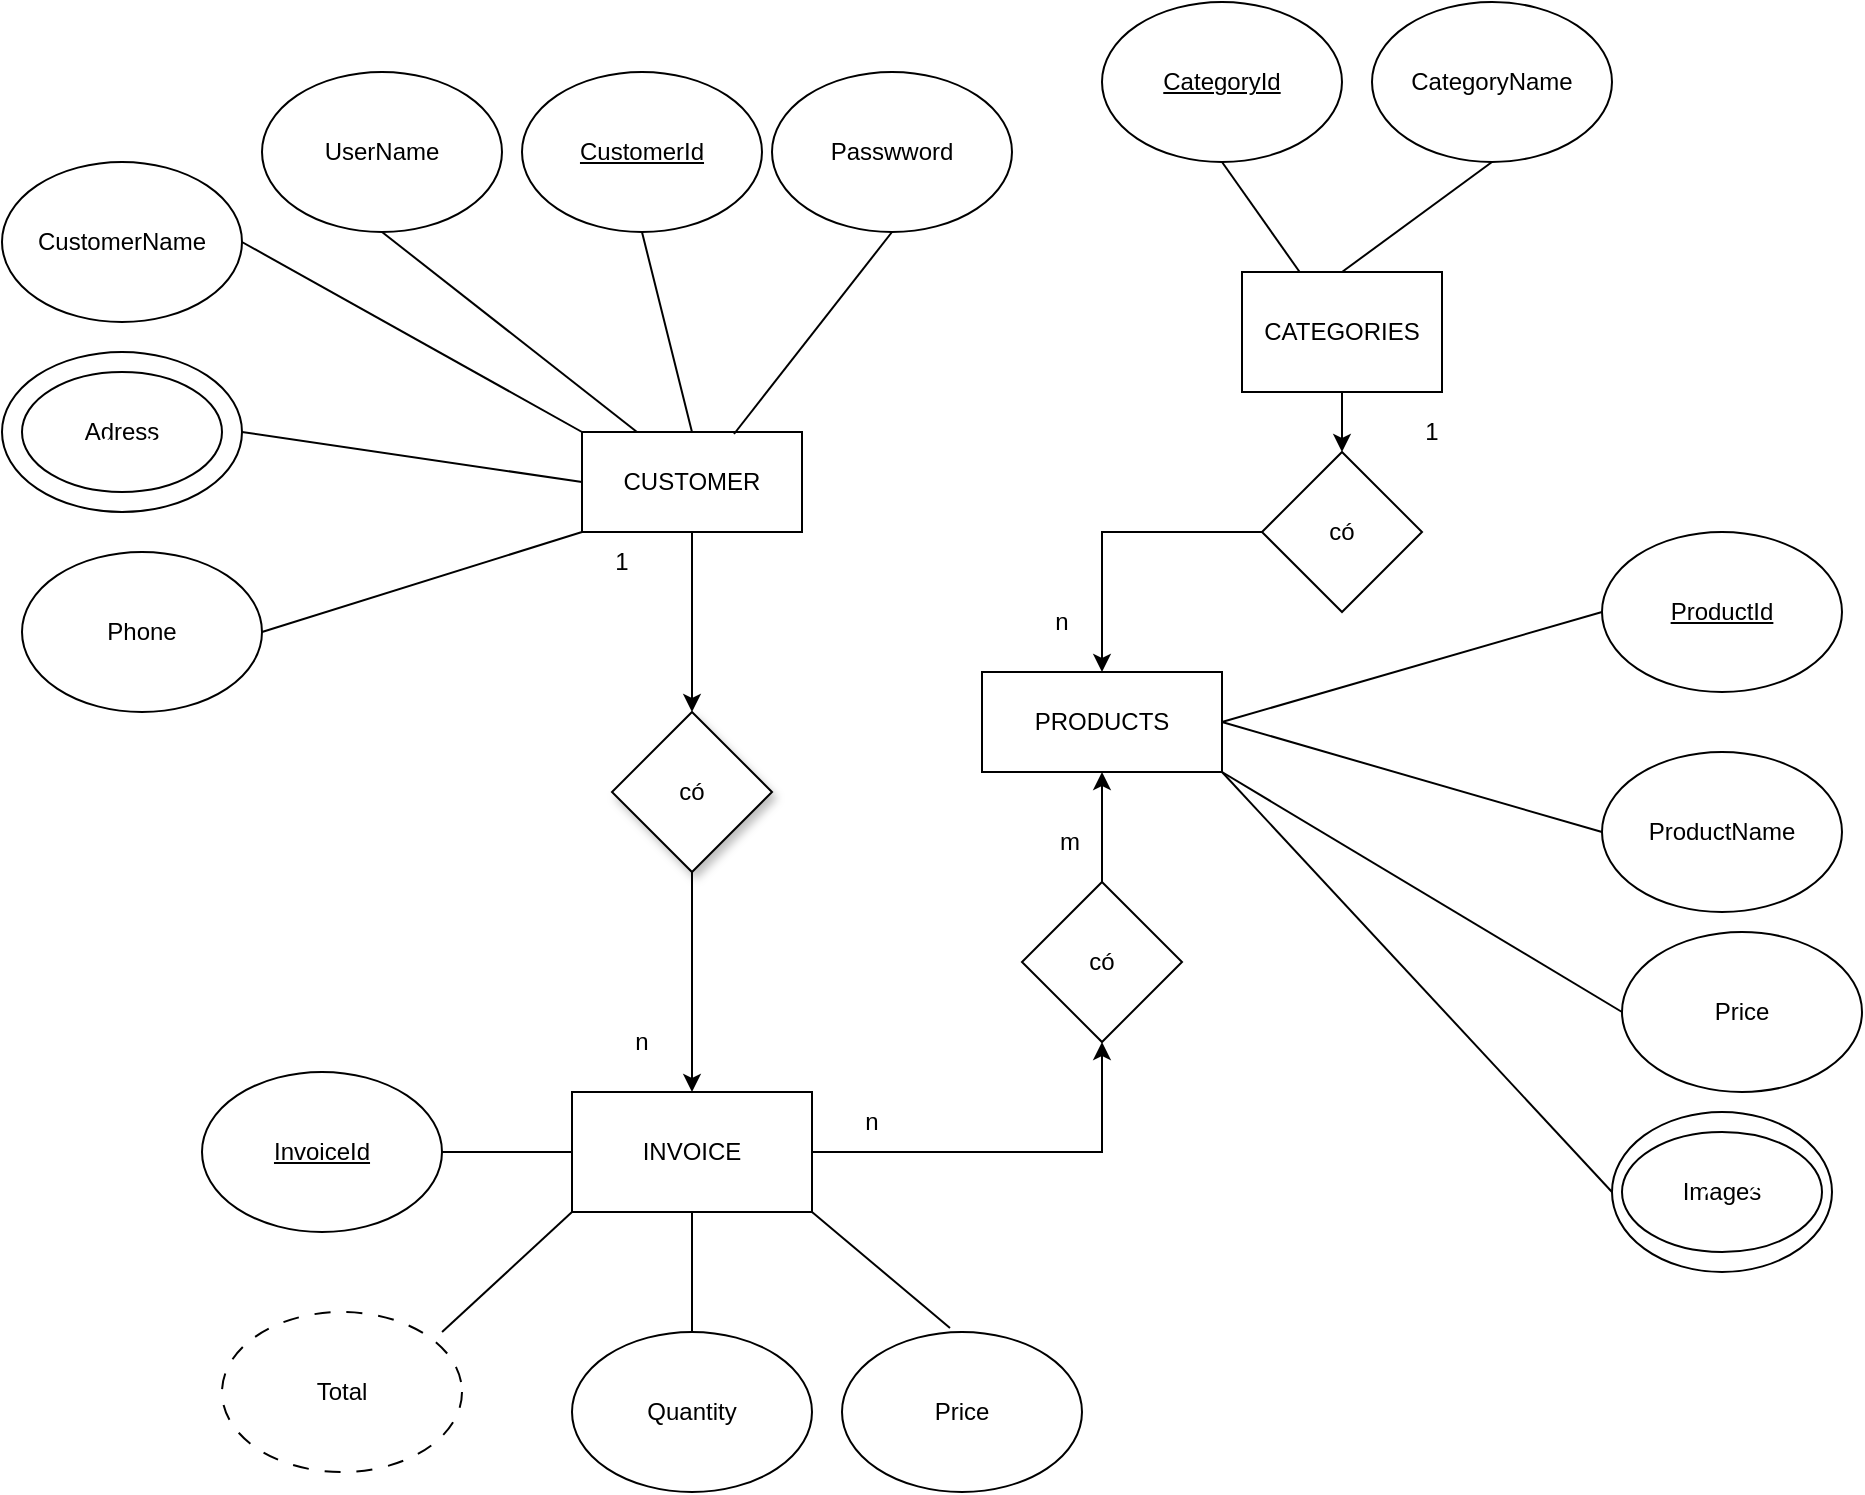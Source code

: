 <mxfile version="22.1.2" type="device">
  <diagram name="Trang-1" id="splUMwJuOFHp2EAEwMND">
    <mxGraphModel dx="2245" dy="828" grid="1" gridSize="10" guides="1" tooltips="1" connect="1" arrows="1" fold="1" page="1" pageScale="1" pageWidth="827" pageHeight="1169" math="0" shadow="0">
      <root>
        <mxCell id="0" />
        <mxCell id="1" parent="0" />
        <mxCell id="CFMdsRPeq7svoPCFi0C5-110" style="edgeStyle=orthogonalEdgeStyle;rounded=0;orthogonalLoop=1;jettySize=auto;html=1;fontFamily=Helvetica;fontSize=12;fontColor=default;entryX=0.5;entryY=0;entryDx=0;entryDy=0;" parent="1" source="CFMdsRPeq7svoPCFi0C5-2" target="CFMdsRPeq7svoPCFi0C5-105" edge="1">
          <mxGeometry relative="1" as="geometry">
            <mxPoint x="240" y="460" as="targetPoint" />
          </mxGeometry>
        </mxCell>
        <mxCell id="CFMdsRPeq7svoPCFi0C5-2" value="CUSTOMER" style="rounded=0;whiteSpace=wrap;html=1;" parent="1" vertex="1">
          <mxGeometry x="170" y="360" width="110" height="50" as="geometry" />
        </mxCell>
        <mxCell id="CFMdsRPeq7svoPCFi0C5-4" value="PRODUCTS" style="rounded=0;whiteSpace=wrap;html=1;" parent="1" vertex="1">
          <mxGeometry x="370" y="480" width="120" height="50" as="geometry" />
        </mxCell>
        <mxCell id="CFMdsRPeq7svoPCFi0C5-57" style="edgeStyle=orthogonalEdgeStyle;rounded=0;orthogonalLoop=1;jettySize=auto;html=1;entryX=0.5;entryY=0;entryDx=0;entryDy=0;" parent="1" source="CFMdsRPeq7svoPCFi0C5-6" target="CFMdsRPeq7svoPCFi0C5-51" edge="1">
          <mxGeometry relative="1" as="geometry" />
        </mxCell>
        <mxCell id="CFMdsRPeq7svoPCFi0C5-6" value="CATEGORIES" style="rounded=0;whiteSpace=wrap;html=1;" parent="1" vertex="1">
          <mxGeometry x="500" y="280" width="100" height="60" as="geometry" />
        </mxCell>
        <mxCell id="sJ6PYcdcH00J8rDGcH4S-1" style="edgeStyle=orthogonalEdgeStyle;rounded=0;orthogonalLoop=1;jettySize=auto;html=1;entryX=0.5;entryY=1;entryDx=0;entryDy=0;" parent="1" source="CFMdsRPeq7svoPCFi0C5-7" target="CFMdsRPeq7svoPCFi0C5-81" edge="1">
          <mxGeometry relative="1" as="geometry" />
        </mxCell>
        <mxCell id="CFMdsRPeq7svoPCFi0C5-7" value="INVOICE" style="rounded=0;whiteSpace=wrap;html=1;" parent="1" vertex="1">
          <mxGeometry x="165" y="690" width="120" height="60" as="geometry" />
        </mxCell>
        <mxCell id="CFMdsRPeq7svoPCFi0C5-10" value="&lt;u&gt;CustomerId&lt;/u&gt;" style="ellipse;whiteSpace=wrap;html=1;" parent="1" vertex="1">
          <mxGeometry x="140" y="180" width="120" height="80" as="geometry" />
        </mxCell>
        <mxCell id="CFMdsRPeq7svoPCFi0C5-11" value="CustomerName" style="ellipse;whiteSpace=wrap;html=1;" parent="1" vertex="1">
          <mxGeometry x="-120" y="225" width="120" height="80" as="geometry" />
        </mxCell>
        <mxCell id="CFMdsRPeq7svoPCFi0C5-14" value="UserName" style="ellipse;whiteSpace=wrap;html=1;" parent="1" vertex="1">
          <mxGeometry x="10" y="180" width="120" height="80" as="geometry" />
        </mxCell>
        <mxCell id="CFMdsRPeq7svoPCFi0C5-16" value="Passwword" style="ellipse;whiteSpace=wrap;html=1;" parent="1" vertex="1">
          <mxGeometry x="265" y="180" width="120" height="80" as="geometry" />
        </mxCell>
        <mxCell id="CFMdsRPeq7svoPCFi0C5-17" value="&lt;u&gt;CategoryId&lt;/u&gt;" style="ellipse;whiteSpace=wrap;html=1;" parent="1" vertex="1">
          <mxGeometry x="430" y="145" width="120" height="80" as="geometry" />
        </mxCell>
        <mxCell id="CFMdsRPeq7svoPCFi0C5-26" value="CategoryName" style="ellipse;whiteSpace=wrap;html=1;" parent="1" vertex="1">
          <mxGeometry x="565" y="145" width="120" height="80" as="geometry" />
        </mxCell>
        <mxCell id="CFMdsRPeq7svoPCFi0C5-29" value="&lt;u&gt;ProductId&lt;/u&gt;" style="ellipse;whiteSpace=wrap;html=1;" parent="1" vertex="1">
          <mxGeometry x="680" y="410" width="120" height="80" as="geometry" />
        </mxCell>
        <mxCell id="CFMdsRPeq7svoPCFi0C5-31" value="ProductName" style="ellipse;whiteSpace=wrap;html=1;" parent="1" vertex="1">
          <mxGeometry x="680" y="520" width="120" height="80" as="geometry" />
        </mxCell>
        <mxCell id="CFMdsRPeq7svoPCFi0C5-36" value="&lt;u&gt;InvoiceId&lt;/u&gt;" style="ellipse;whiteSpace=wrap;html=1;" parent="1" vertex="1">
          <mxGeometry x="-20" y="680" width="120" height="80" as="geometry" />
        </mxCell>
        <mxCell id="CFMdsRPeq7svoPCFi0C5-95" style="edgeStyle=orthogonalEdgeStyle;rounded=0;orthogonalLoop=1;jettySize=auto;html=1;entryX=0.5;entryY=0;entryDx=0;entryDy=0;fontFamily=Helvetica;fontSize=12;fontColor=default;" parent="1" source="CFMdsRPeq7svoPCFi0C5-51" target="CFMdsRPeq7svoPCFi0C5-4" edge="1">
          <mxGeometry relative="1" as="geometry" />
        </mxCell>
        <mxCell id="CFMdsRPeq7svoPCFi0C5-51" value="có" style="rhombus;whiteSpace=wrap;html=1;" parent="1" vertex="1">
          <mxGeometry x="510" y="370" width="80" height="80" as="geometry" />
        </mxCell>
        <mxCell id="CFMdsRPeq7svoPCFi0C5-72" value="Price" style="ellipse;whiteSpace=wrap;html=1;" parent="1" vertex="1">
          <mxGeometry x="690" y="610" width="120" height="80" as="geometry" />
        </mxCell>
        <mxCell id="CFMdsRPeq7svoPCFi0C5-73" value="Images" style="ellipse;whiteSpace=wrap;html=1;shadow=0;strokeWidth=1;" parent="1" vertex="1">
          <mxGeometry x="685" y="700" width="110" height="80" as="geometry" />
        </mxCell>
        <mxCell id="CFMdsRPeq7svoPCFi0C5-74" value="Adress" style="ellipse;whiteSpace=wrap;html=1;shadow=0;strokeColor=default;strokeWidth=1;" parent="1" vertex="1">
          <mxGeometry x="-120" y="320" width="120" height="80" as="geometry" />
        </mxCell>
        <mxCell id="CFMdsRPeq7svoPCFi0C5-76" value="Phone" style="ellipse;whiteSpace=wrap;html=1;" parent="1" vertex="1">
          <mxGeometry x="-110" y="420" width="120" height="80" as="geometry" />
        </mxCell>
        <mxCell id="ZjO6ctdq-8cF6byY4tYr-6" style="edgeStyle=orthogonalEdgeStyle;rounded=0;orthogonalLoop=1;jettySize=auto;html=1;entryX=0.5;entryY=1;entryDx=0;entryDy=0;" edge="1" parent="1" source="CFMdsRPeq7svoPCFi0C5-81" target="CFMdsRPeq7svoPCFi0C5-4">
          <mxGeometry relative="1" as="geometry" />
        </mxCell>
        <mxCell id="CFMdsRPeq7svoPCFi0C5-81" value="có" style="rhombus;whiteSpace=wrap;html=1;" parent="1" vertex="1">
          <mxGeometry x="390" y="585" width="80" height="80" as="geometry" />
        </mxCell>
        <mxCell id="CFMdsRPeq7svoPCFi0C5-87" value="Quantity" style="ellipse;whiteSpace=wrap;html=1;" parent="1" vertex="1">
          <mxGeometry x="165" y="810" width="120" height="80" as="geometry" />
        </mxCell>
        <mxCell id="CFMdsRPeq7svoPCFi0C5-89" value="Price" style="ellipse;whiteSpace=wrap;html=1;" parent="1" vertex="1">
          <mxGeometry x="300" y="810" width="120" height="80" as="geometry" />
        </mxCell>
        <mxCell id="CFMdsRPeq7svoPCFi0C5-91" value="Total" style="ellipse;whiteSpace=wrap;html=1;dashed=1;dashPattern=8 8;" parent="1" vertex="1">
          <mxGeometry x="-10" y="800" width="120" height="80" as="geometry" />
        </mxCell>
        <mxCell id="sJ6PYcdcH00J8rDGcH4S-27" style="edgeStyle=orthogonalEdgeStyle;rounded=0;orthogonalLoop=1;jettySize=auto;html=1;entryX=0.5;entryY=0;entryDx=0;entryDy=0;" parent="1" source="CFMdsRPeq7svoPCFi0C5-105" target="CFMdsRPeq7svoPCFi0C5-7" edge="1">
          <mxGeometry relative="1" as="geometry" />
        </mxCell>
        <mxCell id="CFMdsRPeq7svoPCFi0C5-105" value="có" style="rhombus;whiteSpace=wrap;html=1;shadow=1;strokeColor=default;fontFamily=Helvetica;fontSize=12;fontColor=default;fillColor=default;" parent="1" vertex="1">
          <mxGeometry x="185" y="500" width="80" height="80" as="geometry" />
        </mxCell>
        <mxCell id="sJ6PYcdcH00J8rDGcH4S-4" value="" style="endArrow=none;html=1;rounded=0;exitX=1;exitY=0.5;exitDx=0;exitDy=0;entryX=0;entryY=1;entryDx=0;entryDy=0;" parent="1" source="CFMdsRPeq7svoPCFi0C5-76" target="CFMdsRPeq7svoPCFi0C5-2" edge="1">
          <mxGeometry width="50" height="50" relative="1" as="geometry">
            <mxPoint x="140" y="350" as="sourcePoint" />
            <mxPoint x="170" y="360" as="targetPoint" />
          </mxGeometry>
        </mxCell>
        <mxCell id="sJ6PYcdcH00J8rDGcH4S-5" value="" style="endArrow=none;html=1;rounded=0;exitX=1;exitY=0.5;exitDx=0;exitDy=0;entryX=0;entryY=0.5;entryDx=0;entryDy=0;" parent="1" source="CFMdsRPeq7svoPCFi0C5-74" target="CFMdsRPeq7svoPCFi0C5-2" edge="1">
          <mxGeometry width="50" height="50" relative="1" as="geometry">
            <mxPoint x="120" y="380" as="sourcePoint" />
            <mxPoint x="200" y="310" as="targetPoint" />
          </mxGeometry>
        </mxCell>
        <mxCell id="sJ6PYcdcH00J8rDGcH4S-6" value="" style="endArrow=none;html=1;rounded=0;entryX=0;entryY=0.5;entryDx=0;entryDy=0;exitX=1;exitY=1;exitDx=0;exitDy=0;" parent="1" source="CFMdsRPeq7svoPCFi0C5-4" target="CFMdsRPeq7svoPCFi0C5-72" edge="1">
          <mxGeometry width="50" height="50" relative="1" as="geometry">
            <mxPoint x="550" y="620" as="sourcePoint" />
            <mxPoint x="600" y="570" as="targetPoint" />
          </mxGeometry>
        </mxCell>
        <mxCell id="sJ6PYcdcH00J8rDGcH4S-8" value="" style="endArrow=none;html=1;rounded=0;exitX=1;exitY=0.5;exitDx=0;exitDy=0;entryX=0;entryY=0.5;entryDx=0;entryDy=0;" parent="1" source="CFMdsRPeq7svoPCFi0C5-4" target="CFMdsRPeq7svoPCFi0C5-31" edge="1">
          <mxGeometry width="50" height="50" relative="1" as="geometry">
            <mxPoint x="540" y="540" as="sourcePoint" />
            <mxPoint x="590" y="490" as="targetPoint" />
          </mxGeometry>
        </mxCell>
        <mxCell id="sJ6PYcdcH00J8rDGcH4S-10" value="" style="endArrow=none;html=1;rounded=0;entryX=0.25;entryY=0;entryDx=0;entryDy=0;exitX=0.5;exitY=1;exitDx=0;exitDy=0;" parent="1" source="CFMdsRPeq7svoPCFi0C5-14" target="CFMdsRPeq7svoPCFi0C5-2" edge="1">
          <mxGeometry width="50" height="50" relative="1" as="geometry">
            <mxPoint x="110" y="235" as="sourcePoint" />
            <mxPoint x="180" y="205" as="targetPoint" />
          </mxGeometry>
        </mxCell>
        <mxCell id="sJ6PYcdcH00J8rDGcH4S-11" value="" style="endArrow=none;html=1;rounded=0;entryX=0;entryY=0;entryDx=0;entryDy=0;exitX=1;exitY=0.5;exitDx=0;exitDy=0;" parent="1" source="CFMdsRPeq7svoPCFi0C5-11" target="CFMdsRPeq7svoPCFi0C5-2" edge="1">
          <mxGeometry width="50" height="50" relative="1" as="geometry">
            <mxPoint x="30" y="200" as="sourcePoint" />
            <mxPoint x="183.05" y="250" as="targetPoint" />
          </mxGeometry>
        </mxCell>
        <mxCell id="sJ6PYcdcH00J8rDGcH4S-12" value="" style="endArrow=none;html=1;rounded=0;exitX=0.5;exitY=0;exitDx=0;exitDy=0;entryX=0.5;entryY=1;entryDx=0;entryDy=0;" parent="1" source="CFMdsRPeq7svoPCFi0C5-2" target="CFMdsRPeq7svoPCFi0C5-10" edge="1">
          <mxGeometry width="50" height="50" relative="1" as="geometry">
            <mxPoint x="170" y="220" as="sourcePoint" />
            <mxPoint x="240" y="190" as="targetPoint" />
          </mxGeometry>
        </mxCell>
        <mxCell id="sJ6PYcdcH00J8rDGcH4S-13" value="" style="endArrow=none;html=1;rounded=0;exitX=0.5;exitY=0;exitDx=0;exitDy=0;entryX=0.5;entryY=1;entryDx=0;entryDy=0;" parent="1" source="CFMdsRPeq7svoPCFi0C5-6" target="CFMdsRPeq7svoPCFi0C5-26" edge="1">
          <mxGeometry width="50" height="50" relative="1" as="geometry">
            <mxPoint x="670" y="230" as="sourcePoint" />
            <mxPoint x="720" y="180" as="targetPoint" />
          </mxGeometry>
        </mxCell>
        <mxCell id="sJ6PYcdcH00J8rDGcH4S-14" value="" style="endArrow=none;html=1;rounded=0;entryX=0.5;entryY=1;entryDx=0;entryDy=0;" parent="1" source="CFMdsRPeq7svoPCFi0C5-6" target="CFMdsRPeq7svoPCFi0C5-17" edge="1">
          <mxGeometry width="50" height="50" relative="1" as="geometry">
            <mxPoint x="590" y="240" as="sourcePoint" />
            <mxPoint x="570" y="180" as="targetPoint" />
          </mxGeometry>
        </mxCell>
        <mxCell id="sJ6PYcdcH00J8rDGcH4S-15" value="" style="endArrow=none;html=1;rounded=0;entryX=0;entryY=0.5;entryDx=0;entryDy=0;exitX=1;exitY=0.5;exitDx=0;exitDy=0;" parent="1" source="CFMdsRPeq7svoPCFi0C5-4" target="CFMdsRPeq7svoPCFi0C5-29" edge="1">
          <mxGeometry width="50" height="50" relative="1" as="geometry">
            <mxPoint x="510" y="520" as="sourcePoint" />
            <mxPoint x="560" y="470" as="targetPoint" />
          </mxGeometry>
        </mxCell>
        <mxCell id="sJ6PYcdcH00J8rDGcH4S-16" value="" style="endArrow=none;html=1;rounded=0;entryX=0;entryY=0.5;entryDx=0;entryDy=0;exitX=1;exitY=1;exitDx=0;exitDy=0;" parent="1" source="CFMdsRPeq7svoPCFi0C5-4" target="CFMdsRPeq7svoPCFi0C5-73" edge="1">
          <mxGeometry width="50" height="50" relative="1" as="geometry">
            <mxPoint x="450" y="690" as="sourcePoint" />
            <mxPoint x="500" y="640" as="targetPoint" />
          </mxGeometry>
        </mxCell>
        <mxCell id="sJ6PYcdcH00J8rDGcH4S-18" value="" style="endArrow=none;html=1;rounded=0;exitX=1;exitY=0.5;exitDx=0;exitDy=0;" parent="1" source="CFMdsRPeq7svoPCFi0C5-36" target="CFMdsRPeq7svoPCFi0C5-7" edge="1">
          <mxGeometry width="50" height="50" relative="1" as="geometry">
            <mxPoint x="70" y="710" as="sourcePoint" />
            <mxPoint x="120" y="660" as="targetPoint" />
          </mxGeometry>
        </mxCell>
        <mxCell id="sJ6PYcdcH00J8rDGcH4S-19" value="" style="endArrow=none;html=1;rounded=0;exitX=0.917;exitY=0.125;exitDx=0;exitDy=0;exitPerimeter=0;entryX=0;entryY=1;entryDx=0;entryDy=0;" parent="1" source="CFMdsRPeq7svoPCFi0C5-91" target="CFMdsRPeq7svoPCFi0C5-7" edge="1">
          <mxGeometry width="50" height="50" relative="1" as="geometry">
            <mxPoint x="130" y="800" as="sourcePoint" />
            <mxPoint x="180" y="750" as="targetPoint" />
          </mxGeometry>
        </mxCell>
        <mxCell id="sJ6PYcdcH00J8rDGcH4S-20" value="" style="endArrow=none;html=1;rounded=0;entryX=0.5;entryY=1;entryDx=0;entryDy=0;exitX=0.5;exitY=0;exitDx=0;exitDy=0;" parent="1" source="CFMdsRPeq7svoPCFi0C5-87" target="CFMdsRPeq7svoPCFi0C5-7" edge="1">
          <mxGeometry width="50" height="50" relative="1" as="geometry">
            <mxPoint x="190" y="810" as="sourcePoint" />
            <mxPoint x="240" y="760" as="targetPoint" />
          </mxGeometry>
        </mxCell>
        <mxCell id="sJ6PYcdcH00J8rDGcH4S-21" value="" style="endArrow=none;html=1;rounded=0;entryX=0.45;entryY=-0.025;entryDx=0;entryDy=0;entryPerimeter=0;exitX=1;exitY=1;exitDx=0;exitDy=0;" parent="1" source="CFMdsRPeq7svoPCFi0C5-7" target="CFMdsRPeq7svoPCFi0C5-89" edge="1">
          <mxGeometry width="50" height="50" relative="1" as="geometry">
            <mxPoint x="300" y="820" as="sourcePoint" />
            <mxPoint x="350" y="770" as="targetPoint" />
          </mxGeometry>
        </mxCell>
        <mxCell id="sJ6PYcdcH00J8rDGcH4S-22" value="" style="endArrow=none;html=1;rounded=0;exitX=0.691;exitY=0.02;exitDx=0;exitDy=0;exitPerimeter=0;entryX=0.5;entryY=1;entryDx=0;entryDy=0;" parent="1" source="CFMdsRPeq7svoPCFi0C5-2" target="CFMdsRPeq7svoPCFi0C5-16" edge="1">
          <mxGeometry width="50" height="50" relative="1" as="geometry">
            <mxPoint x="220" y="360" as="sourcePoint" />
            <mxPoint x="320" y="250" as="targetPoint" />
          </mxGeometry>
        </mxCell>
        <mxCell id="sJ6PYcdcH00J8rDGcH4S-23" value="" style="ellipse;whiteSpace=wrap;html=1;fillStyle=dashed;" parent="1" vertex="1">
          <mxGeometry x="690" y="710" width="100" height="60" as="geometry" />
        </mxCell>
        <mxCell id="sJ6PYcdcH00J8rDGcH4S-24" value="" style="ellipse;whiteSpace=wrap;html=1;fillStyle=dashed;" parent="1" vertex="1">
          <mxGeometry x="-110" y="330" width="100" height="60" as="geometry" />
        </mxCell>
        <mxCell id="ZjO6ctdq-8cF6byY4tYr-1" value="1" style="text;html=1;strokeColor=none;fillColor=none;align=center;verticalAlign=middle;whiteSpace=wrap;rounded=0;" vertex="1" parent="1">
          <mxGeometry x="160" y="410" width="60" height="30" as="geometry" />
        </mxCell>
        <mxCell id="ZjO6ctdq-8cF6byY4tYr-2" value="n" style="text;html=1;strokeColor=none;fillColor=none;align=center;verticalAlign=middle;whiteSpace=wrap;rounded=0;" vertex="1" parent="1">
          <mxGeometry x="170" y="650" width="60" height="30" as="geometry" />
        </mxCell>
        <mxCell id="ZjO6ctdq-8cF6byY4tYr-3" value="n" style="text;html=1;strokeColor=none;fillColor=none;align=center;verticalAlign=middle;whiteSpace=wrap;rounded=0;" vertex="1" parent="1">
          <mxGeometry x="285" y="690" width="60" height="30" as="geometry" />
        </mxCell>
        <mxCell id="ZjO6ctdq-8cF6byY4tYr-4" value="m" style="text;html=1;strokeColor=none;fillColor=none;align=center;verticalAlign=middle;whiteSpace=wrap;rounded=0;" vertex="1" parent="1">
          <mxGeometry x="384" y="550" width="60" height="30" as="geometry" />
        </mxCell>
        <mxCell id="ZjO6ctdq-8cF6byY4tYr-7" value="1" style="text;html=1;strokeColor=none;fillColor=none;align=center;verticalAlign=middle;whiteSpace=wrap;rounded=0;" vertex="1" parent="1">
          <mxGeometry x="565" y="345" width="60" height="30" as="geometry" />
        </mxCell>
        <mxCell id="ZjO6ctdq-8cF6byY4tYr-8" value="n" style="text;html=1;strokeColor=none;fillColor=none;align=center;verticalAlign=middle;whiteSpace=wrap;rounded=0;" vertex="1" parent="1">
          <mxGeometry x="380" y="440" width="60" height="30" as="geometry" />
        </mxCell>
      </root>
    </mxGraphModel>
  </diagram>
</mxfile>
